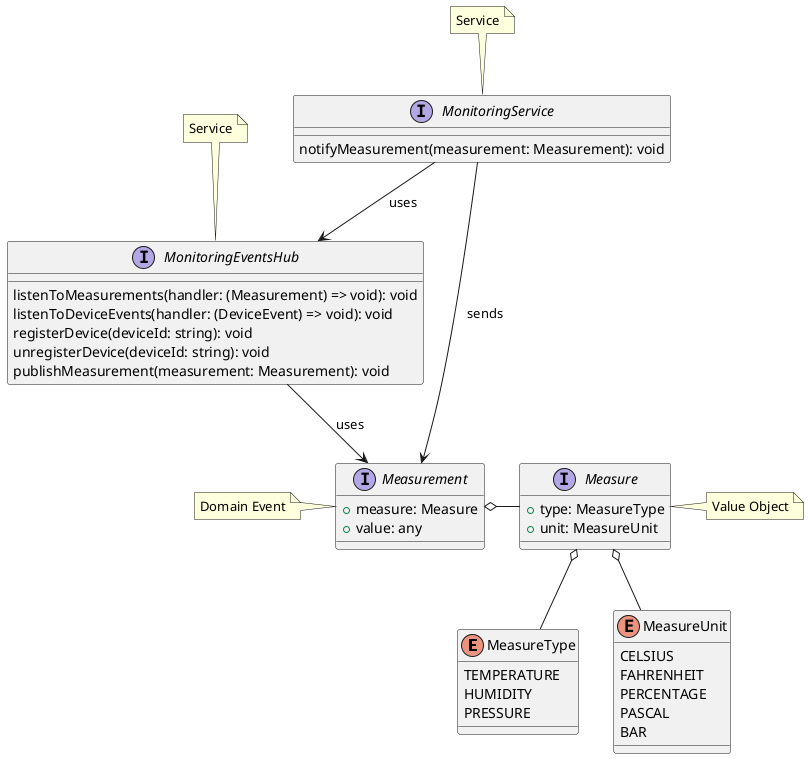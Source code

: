 @startuml

enum MeasureType {
  TEMPERATURE
  HUMIDITY
  PRESSURE
}

enum MeasureUnit {
  CELSIUS
  FAHRENHEIT
  PERCENTAGE
  PASCAL
  BAR
}

interface Measure {
  + type: MeasureType
  + unit: MeasureUnit
}
note right of Measure: Value Object
Measure o-- MeasureType
Measure o-- MeasureUnit

interface Measurement {
  + measure: Measure
  + value: any
}
note left of Measurement: Domain Event
Measurement o- Measure





interface MonitoringService {
  notifyMeasurement(measurement: Measurement): void
}
note top of MonitoringService: Service

interface MonitoringEventsHub {
  listenToMeasurements(handler: (Measurement) => void): void
  listenToDeviceEvents(handler: (DeviceEvent) => void): void
  registerDevice(deviceId: string): void
  unregisterDevice(deviceId: string): void
  publishMeasurement(measurement: Measurement): void
}
note top of MonitoringEventsHub: Service

MonitoringService --> Measurement : sends
MonitoringEventsHub --> Measurement : uses
MonitoringService --> MonitoringEventsHub : uses

@enduml
